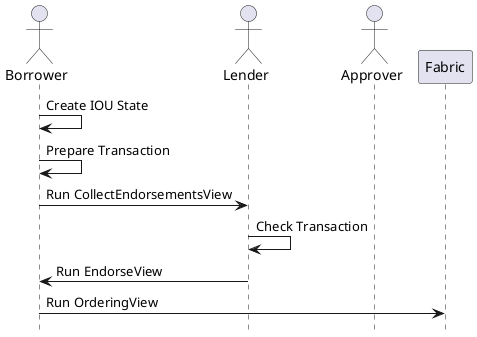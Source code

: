 @startuml
'- force wrapping of longer text
'skinparam wrapWidth 400
!pragma teoz true
hide footbox

actor "Borrower" as Borrower
actor "Lender" as Lender
actor "Approver" as Approver
participant "Fabric" as Fabric

Borrower -> Borrower: Create IOU State
Borrower -> Borrower: Prepare Transaction
Borrower -> Lender: Run CollectEndorsementsView
Lender -> Lender: Check Transaction
Lender -> Borrower: Run EndorseView
Borrower -> Fabric: Run OrderingView

@enduml